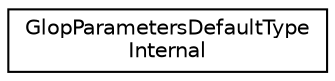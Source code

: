 digraph "Graphical Class Hierarchy"
{
 // LATEX_PDF_SIZE
  edge [fontname="Helvetica",fontsize="10",labelfontname="Helvetica",labelfontsize="10"];
  node [fontname="Helvetica",fontsize="10",shape=record];
  rankdir="LR";
  Node0 [label="GlopParametersDefaultType\lInternal",height=0.2,width=0.4,color="black", fillcolor="white", style="filled",URL="$structoperations__research_1_1glop_1_1_glop_parameters_default_type_internal.html",tooltip=" "];
}
